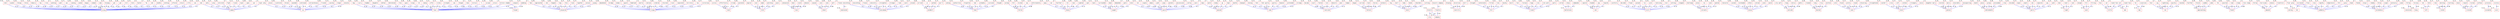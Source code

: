 strict graph  {
	"\"do"	 [color=red,
		fontname=courier,
		shape=box,
		xlabel=0.7];
	along	 [color=red,
		fontname=courier,
		shape=box,
		xlabel=0.09];
	"\"do" -- along	 [color=blue,
		fontname=courier,
		label=0.1];
	"\"i"	 [color=red,
		fontname=courier,
		shape=box,
		xlabel=0.76];
	"\"that's"	 [color=red,
		fontname=courier,
		shape=box,
		xlabel=0.7];
	"\"i" -- "\"that's"	 [color=blue,
		fontname=courier,
		label=0.1];
	"\"who"	 [color=red,
		fontname=courier,
		shape=box,
		xlabel=0.7];
	answered	 [color=red,
		fontname=courier,
		shape=box,
		xlabel=0.11];
	"\"who" -- answered	 [color=blue,
		fontname=courier,
		label=0.1];
	abandoned	 [color=red,
		fontname=courier,
		shape=box,
		xlabel=0.46];
	troops	 [color=red,
		fontname=courier,
		shape=box,
		xlabel=0.53];
	abandoned -- troops	 [color=blue,
		fontname=courier,
		label=0.14];
	able	 [color=red,
		fontname=courier,
		shape=box,
		xlabel=0.29];
	named	 [color=red,
		fontname=courier,
		shape=box,
		xlabel=0.25];
	able -- named	 [color=blue,
		fontname=courier,
		label=0.17];
	accept	 [color=red,
		fontname=courier,
		shape=box,
		xlabel=0.38];
	accept -- "\"that's"	 [color=blue,
		fontname=courier,
		label=0.28];
	across	 [color=red,
		fontname=courier,
		shape=box,
		xlabel=0.01];
	laid	 [color=red,
		fontname=courier,
		shape=box,
		xlabel=0.46];
	across -- laid	 [color=blue,
		fontname=courier,
		label=0.04];
	aiming	 [color=red,
		fontname=courier,
		shape=box,
		xlabel=0.44];
	aiming -- along	 [color=blue,
		fontname=courier,
		label=0.21];
	alive	 [color=red,
		fontname=courier,
		shape=box,
		xlabel=0.44];
	alive -- "\"that's"	 [color=blue,
		fontname=courier,
		label=0.25];
	angrier	 [color=red,
		fontname=courier,
		shape=box,
		xlabel=0.37];
	told	 [color=red,
		fontname=courier,
		shape=box,
		xlabel=0.36];
	angrier -- told	 [color=blue,
		fontname=courier,
		label=0.11];
	announced	 [color=red,
		fontname=courier,
		shape=box,
		xlabel=0.31];
	race	 [color=red,
		fontname=courier,
		shape=box,
		xlabel=0.41];
	announced -- race	 [color=blue,
		fontname=courier,
		label=0.08];
	anyone	 [color=red,
		fontname=courier,
		shape=box,
		xlabel=0.53];
	shoot	 [color=red,
		fontname=courier,
		shape=box,
		xlabel=0.53];
	anyone -- shoot	 [color=blue,
		fontname=courier,
		label=0.1];
	approached	 [color=red,
		fontname=courier,
		shape=box,
		xlabel=0.49];
	approached -- answered	 [color=blue,
		fontname=courier,
		label=0.2];
	army	 [color=red,
		fontname=courier,
		shape=box,
		xlabel=0.21];
	army -- named	 [color=blue,
		fontname=courier,
		label=0.12];
	around	 [color=red,
		fontname=courier,
		shape=box,
		xlabel=0.27];
	everybody	 [color=red,
		fontname=courier,
		shape=box,
		xlabel=0.53];
	around -- everybody	 [color=blue,
		fontname=courier,
		label=0.1];
	arrived	 [color=red,
		fontname=courier,
		shape=box,
		xlabel=0.66];
	windmill	 [color=red,
		fontname=courier,
		shape=box,
		xlabel=0.53];
	arrived -- windmill	 [color=blue,
		fontname=courier,
		label=0.08];
	asked	 [color=red,
		fontname=courier,
		shape=box,
		xlabel=0.42];
	asked -- along	 [color=blue,
		fontname=courier,
		label=0.2];
	asking	 [color=red,
		fontname=courier,
		shape=box,
		xlabel=0.14];
	food	 [color=red,
		fontname=courier,
		shape=box,
		xlabel=0.41];
	asking -- food	 [color=blue,
		fontname=courier,
		label=0.07];
	asleep	 [color=red,
		fontname=courier,
		shape=box,
		xlabel=0.61];
	fallen	 [color=red,
		fontname=courier,
		shape=box,
		xlabel=0.26];
	asleep -- fallen	 [color=blue,
		fontname=courier,
		label=0.09];
	authorities	 [color=red,
		fontname=courier,
		shape=box,
		xlabel=0.53];
	authorities -- food	 [color=blue,
		fontname=courier,
		label=0.12];
	away	 [color=red,
		fontname=courier,
		shape=box,
		xlabel=0.25];
	sharp	 [color=red,
		fontname=courier,
		shape=box,
		xlabel=0.3];
	away -- sharp	 [color=blue,
		fontname=courier,
		label=0.1];
	back	 [color=red,
		fontname=courier,
		shape=box,
		xlabel=0.31];
	caught	 [color=red,
		fontname=courier,
		shape=box,
		xlabel=0.61];
	back -- caught	 [color=blue,
		fontname=courier,
		label=0.15];
	bag	 [color=red,
		fontname=courier,
		shape=box,
		xlabel=0.61];
	bag -- "\"that's"	 [color=blue,
		fontname=courier,
		label=0.14];
	banquet	 [color=red,
		fontname=courier,
		shape=box,
		xlabel=0.53];
	room	 [color=red,
		fontname=courier,
		shape=box,
		xlabel=0.61];
	banquet -- room	 [color=blue,
		fontname=courier,
		label=0.13];
	beat	 [color=red,
		fontname=courier,
		shape=box,
		xlabel=0.53];
	beat -- race	 [color=blue,
		fontname=courier,
		label=0.08];
	become	 [color=red,
		fontname=courier,
		shape=box,
		xlabel=0.19];
	realized	 [color=red,
		fontname=courier,
		shape=box,
		xlabel=0.46];
	become -- realized	 [color=blue,
		fontname=courier,
		label=0.09];
	began	 [color=red,
		fontname=courier,
		shape=box,
		xlabel=0.66];
	fattest	 [color=red,
		fontname=courier,
		shape=box,
		xlabel=0.53];
	began -- fattest	 [color=blue,
		fontname=courier,
		label=0.1];
	begun	 [color=red,
		fontname=courier,
		shape=box,
		xlabel=0.53];
	begun -- along	 [color=blue,
		fontname=courier,
		label=0.34];
	big	 [color=red,
		fontname=courier,
		shape=box,
		xlabel=0.26];
	neck	 [color=red,
		fontname=courier,
		shape=box,
		xlabel=0.53];
	big -- neck	 [color=blue,
		fontname=courier,
		label=0.1];
	bit	 [color=red,
		fontname=courier,
		shape=box,
		xlabel=0.53];
	sword	 [color=red,
		fontname=courier,
		shape=box,
		xlabel=0.53];
	bit -- sword	 [color=blue,
		fontname=courier,
		label=0.07];
	bizarre	 [color=red,
		fontname=courier,
		shape=box,
		xlabel=0.53];
	city	 [color=red,
		fontname=courier,
		shape=box,
		xlabel=0.46];
	bizarre -- city	 [color=blue,
		fontname=courier,
		label=0.1];
	company	 [color=red,
		fontname=courier,
		shape=box,
		xlabel=0.53];
	bizarre -- company	 [color=blue,
		fontname=courier,
		label=0.1];
	"bizarre company"	 [color=red,
		fontname=courier,
		shape=box,
		xlabel=1.0];
	finally	 [color=red,
		fontname=courier,
		shape=box,
		xlabel=0.01];
	"bizarre company" -- finally	 [color=blue,
		fontname=courier,
		label=0.1];
	finally -- company	 [color=blue,
		fontname=courier,
		label=0.07];
	blowing	 [color=red,
		fontname=courier,
		shape=box,
		xlabel=0.4];
	nostrils	 [color=red,
		fontname=courier,
		shape=box,
		xlabel=0.53];
	blowing -- nostrils	 [color=blue,
		fontname=courier,
		label=0.05];
	bridge	 [color=red,
		fontname=courier,
		shape=box,
		xlabel=0.59];
	bridge -- troops	 [color=blue,
		fontname=courier,
		label=0.13];
	brought	 [color=red,
		fontname=courier,
		shape=box,
		xlabel=0.36];
	full	 [color=red,
		fontname=courier,
		shape=box,
		xlabel=0.2];
	brought -- full	 [color=blue,
		fontname=courier,
		label=0.1];
	built	 [color=red,
		fontname=courier,
		shape=box,
		xlabel=0.31];
	lined	 [color=red,
		fontname=courier,
		shape=box,
		xlabel=0.46];
	built -- lined	 [color=blue,
		fontname=courier,
		label=0.1];
	"bull's"	 [color=red,
		fontname=courier,
		shape=box,
		xlabel=0.53];
	"bull's" -- neck	 [color=blue,
		fontname=courier,
		label=0.1];
	called	 [color=red,
		fontname=courier,
		shape=box,
		xlabel=0.14];
	battalions	 [color=red,
		fontname=courier,
		shape=box,
		xlabel=0.57];
	called -- battalions	 [color=blue,
		fontname=courier,
		label=0.0];
	capital	 [color=red,
		fontname=courier,
		shape=box,
		xlabel=0.31];
	ask	 [color=red,
		fontname=courier,
		shape=box,
		xlabel=0.61];
	capital -- ask	 [color=blue,
		fontname=courier,
		label=0.09];
	carefully	 [color=red,
		fontname=courier,
		shape=box,
		xlabel=0.3];
	still	 [color=red,
		fontname=courier,
		shape=box,
		xlabel=0.21];
	carefully -- still	 [color=blue,
		fontname=courier,
		label=0.12];
	carried	 [color=red,
		fontname=courier,
		shape=box,
		xlabel=0.12];
	carried -- fattest	 [color=blue,
		fontname=courier,
		label=0.05];
	carry	 [color=red,
		fontname=courier,
		shape=box,
		xlabel=0.44];
	carry -- "\"that's"	 [color=blue,
		fontname=courier,
		label=0.37];
	challenge	 [color=red,
		fontname=courier,
		shape=box,
		xlabel=0.57];
	servants	 [color=red,
		fontname=courier,
		shape=box,
		xlabel=0.53];
	challenge -- servants	 [color=blue,
		fontname=courier,
		label=0.1];
	chamber	 [color=red,
		fontname=courier,
		shape=box,
		xlabel=0.53];
	chamber -- "\"that's"	 [color=blue,
		fontname=courier,
		label=0.14];
	character	 [color=red,
		fontname=courier,
		shape=box,
		xlabel=0.53];
	enjoy	 [color=red,
		fontname=courier,
		shape=box,
		xlabel=0.19];
	character -- enjoy	 [color=blue,
		fontname=courier,
		label=0.12];
	chase	 [color=red,
		fontname=courier,
		shape=box,
		xlabel=0.53];
	chase -- battalions	 [color=blue,
		fontname=courier,
		label=0.1];
	"city walls"	 [color=red,
		fontname=courier,
		shape=box,
		xlabel=0.27];
	outside	 [color=red,
		fontname=courier,
		shape=box,
		xlabel=0.37];
	"city walls" -- outside	 [color=blue,
		fontname=courier,
		label=0.1];
	cleaned	 [color=red,
		fontname=courier,
		shape=box,
		xlabel=0.46];
	dusted	 [color=red,
		fontname=courier,
		shape=box,
		xlabel=0.46];
	cleaned -- dusted	 [color=blue,
		fontname=courier,
		label=0.1];
	cobweb	 [color=red,
		fontname=courier,
		shape=box,
		xlabel=0.61];
	cobweb -- along	 [color=blue,
		fontname=courier,
		label=0.19];
	cold	 [color=red,
		fontname=courier,
		shape=box,
		xlabel=0.41];
	soon	 [color=red,
		fontname=courier,
		shape=box,
		xlabel=0.16];
	cold -- soon	 [color=blue,
		fontname=courier,
		label=0.23];
	come	 [color=red,
		fontname=courier,
		shape=box,
		xlabel=0.31];
	come -- along	 [color=blue,
		fontname=courier,
		label=0.32];
	commander	 [color=red,
		fontname=courier,
		shape=box,
		xlabel=0.53];
	commander -- battalions	 [color=blue,
		fontname=courier,
		label=0.1];
	contestants	 [color=red,
		fontname=courier,
		shape=box,
		xlabel=0.53];
	contestants -- full	 [color=blue,
		fontname=courier,
		label=0.13];
	continued	 [color=red,
		fontname=courier,
		shape=box,
		xlabel=0.46];
	six	 [color=red,
		fontname=courier,
		shape=box,
		xlabel=0.41];
	continued -- six	 [color=blue,
		fontname=courier,
		label=0.13];
	could	 [color=red,
		fontname=courier,
		shape=box,
		xlabel=0.17];
	could -- race	 [color=blue,
		fontname=courier,
		label=0.08];
	"couldn't"	 [color=red,
		fontname=courier,
		shape=box,
		xlabel=0.37];
	kind	 [color=red,
		fontname=courier,
		shape=box,
		xlabel=0.26];
	"couldn't" -- kind	 [color=blue,
		fontname=courier,
		label=0.11];
	couple	 [color=red,
		fontname=courier,
		shape=box,
		xlabel=0.53];
	couple -- sword	 [color=blue,
		fontname=courier,
		label=0.08];
	court	 [color=red,
		fontname=courier,
		shape=box,
		xlabel=0.31];
	court -- realized	 [color=blue,
		fontname=courier,
		label=0.1];
	cross	 [color=red,
		fontname=courier,
		shape=box,
		xlabel=0.44];
	cross -- kind	 [color=blue,
		fontname=courier,
		label=0.13];
	daughter	 [color=red,
		fontname=courier,
		shape=box,
		xlabel=0.47];
	daughter -- "\"that's"	 [color=blue,
		fontname=courier,
		label=0.22];
	"daughter marry"	 [color=red,
		fontname=courier,
		shape=box,
		xlabel=1.0];
	palace	 [color=red,
		fontname=courier,
		shape=box,
		xlabel=0.39];
	"daughter marry" -- palace	 [color=blue,
		fontname=courier,
		label=0.08];
	days	 [color=red,
		fontname=courier,
		shape=box,
		xlabel=0.4];
	days -- sword	 [color=blue,
		fontname=courier,
		label=0.1];
	passed	 [color=red,
		fontname=courier,
		shape=box,
		xlabel=0.12];
	days -- passed	 [color=blue,
		fontname=courier,
		label=0.07];
	dead	 [color=red,
		fontname=courier,
		shape=box,
		xlabel=0.31];
	dead -- caught	 [color=blue,
		fontname=courier,
		label=0.15];
	death	 [color=red,
		fontname=courier,
		shape=box,
		xlabel=0.19];
	unbreakable	 [color=red,
		fontname=courier,
		shape=box,
		xlabel=0.37];
	death -- unbreakable	 [color=blue,
		fontname=courier,
		label=0.09];
	decided	 [color=red,
		fontname=courier,
		shape=box,
		xlabel=0.31];
	decided -- still	 [color=blue,
		fontname=courier,
		label=0.17];
	defeat	 [color=red,
		fontname=courier,
		shape=box,
		xlabel=0.37];
	defeat -- "\"that's"	 [color=blue,
		fontname=courier,
		label=0.42];
	demanded	 [color=red,
		fontname=courier,
		shape=box,
		xlabel=0.46];
	demanded -- caught	 [color=blue,
		fontname=courier,
		label=0.1];
	determined	 [color=red,
		fontname=courier,
		shape=box,
		xlabel=0.46];
	determined -- "\"that's"	 [color=blue,
		fontname=courier,
		label=0.16];
	did	 [color=red,
		fontname=courier,
		shape=box,
		xlabel=0.65];
	did -- answered	 [color=blue,
		fontname=courier,
		label=0.14];
	dining	 [color=red,
		fontname=courier,
		shape=box,
		xlabel=0.49];
	dining -- room	 [color=blue,
		fontname=courier,
		label=0.2];
	direction	 [color=red,
		fontname=courier,
		shape=box,
		xlabel=0.53];
	direction -- nostrils	 [color=blue,
		fontname=courier,
		label=0.05];
	divided	 [color=red,
		fontname=courier,
		shape=box,
		xlabel=0.29];
	parts	 [color=red,
		fontname=courier,
		shape=box,
		xlabel=0.44];
	divided -- parts	 [color=blue,
		fontname=courier,
		label=0.15];
	door	 [color=red,
		fontname=courier,
		shape=box,
		xlabel=0.53];
	light	 [color=red,
		fontname=courier,
		shape=box,
		xlabel=0.53];
	door -- light	 [color=blue,
		fontname=courier,
		label=0.1];
	ear	 [color=red,
		fontname=courier,
		shape=box,
		xlabel=0.57];
	ear -- sharp	 [color=blue,
		fontname=courier,
		label=0.1];
	effortlessly	 [color=red,
		fontname=courier,
		shape=box,
		xlabel=0.37];
	effortlessly -- laid	 [color=blue,
		fontname=courier,
		label=0.1];
	empty	 [color=red,
		fontname=courier,
		shape=box,
		xlabel=0.26];
	empty -- sword	 [color=blue,
		fontname=courier,
		label=0.1];
	enemy	 [color=red,
		fontname=courier,
		shape=box,
		xlabel=0.37];
	enemy -- passed	 [color=blue,
		fontname=courier,
		label=0.1];
	"enemy's"	 [color=red,
		fontname=courier,
		shape=box,
		xlabel=0.53];
	"enemy's" -- troops	 [color=blue,
		fontname=courier,
		label=0.13];
	enlisted	 [color=red,
		fontname=courier,
		shape=box,
		xlabel=0.46];
	enlisted -- named	 [color=blue,
		fontname=courier,
		label=0.1];
	enough	 [color=red,
		fontname=courier,
		shape=box,
		xlabel=0.37];
	sack	 [color=red,
		fontname=courier,
		shape=box,
		xlabel=0.53];
	enough -- sack	 [color=blue,
		fontname=courier,
		label=0.1];
	equal	 [color=red,
		fontname=courier,
		shape=box,
		xlabel=0.37];
	equal -- parts	 [color=blue,
		fontname=courier,
		label=0.1];
	ever	 [color=red,
		fontname=courier,
		shape=box,
		xlabel=0.41];
	ever -- told	 [color=blue,
		fontname=courier,
		label=0.18];
	everything	 [color=red,
		fontname=courier,
		shape=box,
		xlabel=0.37];
	everything -- everybody	 [color=blue,
		fontname=courier,
		label=0.18];
	extraordinary	 [color=red,
		fontname=courier,
		shape=box,
		xlabel=0.44];
	extraordinary -- six	 [color=blue,
		fontname=courier,
		label=0.13];
	face	 [color=red,
		fontname=courier,
		shape=box,
		xlabel=0.41];
	little	 [color=red,
		fontname=courier,
		shape=box,
		xlabel=0.4];
	face -- little	 [color=blue,
		fontname=courier,
		label=0.1];
	faced	 [color=red,
		fontname=courier,
		shape=box,
		xlabel=0.46];
	faced -- soon	 [color=blue,
		fontname=courier,
		label=0.1];
	fact	 [color=red,
		fontname=courier,
		shape=box,
		xlabel=0.53];
	fact -- lined	 [color=blue,
		fontname=courier,
		label=0.11];
	far	 [color=red,
		fontname=courier,
		shape=box,
		xlabel=0.41];
	day	 [color=red,
		fontname=courier,
		shape=box,
		xlabel=0.37];
	far -- day	 [color=blue,
		fontname=courier,
		label=0.1];
	faraway	 [color=red,
		fontname=courier,
		shape=box,
		xlabel=0.53];
	faraway -- along	 [color=blue,
		fontname=courier,
		label=0.36];
	fast	 [color=red,
		fontname=courier,
		shape=box,
		xlabel=0.4];
	ran	 [color=red,
		fontname=courier,
		shape=box,
		xlabel=0.53];
	fast -- ran	 [color=blue,
		fontname=courier,
		label=0.13];
	fastfoot	 [color=red,
		fontname=courier,
		shape=box,
		xlabel=0.87];
	approaching	 [color=red,
		fontname=courier,
		shape=box,
		xlabel=0.02];
	fastfoot -- approaching	 [color=blue,
		fontname=courier,
		label=0.08];
	"fastfoot's"	 [color=red,
		fontname=courier,
		shape=box,
		xlabel=0.7];
	"fastfoot's" -- sharp	 [color=blue,
		fontname=courier,
		label=0.1];
	fat	 [color=red,
		fontname=courier,
		shape=box,
		xlabel=0.44];
	found	 [color=red,
		fontname=courier,
		shape=box,
		xlabel=0.53];
	fat -- found	 [color=blue,
		fontname=courier,
		label=0.18];
	feel	 [color=red,
		fontname=courier,
		shape=box,
		xlabel=0.53];
	feel -- room	 [color=blue,
		fontname=courier,
		label=0.12];
	"feel guilty"	 [color=red,
		fontname=courier,
		shape=box,
		xlabel=1.0];
	"feel guilty" -- room	 [color=blue,
		fontname=courier,
		label=0.1];
	fell	 [color=red,
		fontname=courier,
		shape=box,
		xlabel=0.18];
	fell -- fallen	 [color=blue,
		fontname=courier,
		label=0.1];
	fellow	 [color=red,
		fontname=courier,
		shape=box,
		xlabel=0.37];
	amazed	 [color=red,
		fontname=courier,
		shape=box,
		xlabel=0.46];
	fellow -- amazed	 [color=blue,
		fontname=courier,
		label=0.1];
	felt	 [color=red,
		fontname=courier,
		shape=box,
		xlabel=0.22];
	suddenly	 [color=red,
		fontname=courier,
		shape=box,
		xlabel=0.14];
	felt -- suddenly	 [color=blue,
		fontname=courier,
		label=0.1];
	fill	 [color=red,
		fontname=courier,
		shape=box,
		xlabel=0.39];
	fill -- sack	 [color=blue,
		fontname=courier,
		label=0.17];
	filled	 [color=red,
		fontname=courier,
		shape=box,
		xlabel=0.54];
	filled -- full	 [color=blue,
		fontname=courier,
		label=0.14];
	filling	 [color=red,
		fontname=courier,
		shape=box,
		xlabel=0.37];
	filling -- sack	 [color=blue,
		fontname=courier,
		label=0.1];
	fine	 [color=red,
		fontname=courier,
		shape=box,
		xlabel=0.53];
	fine -- "\"that's"	 [color=blue,
		fontname=courier,
		label=0.13];
	finish	 [color=red,
		fontname=courier,
		shape=box,
		xlabel=0.49];
	finish -- approaching	 [color=blue,
		fontname=courier,
		label=0.19];
	flght	 [color=red,
		fontname=courier,
		shape=box,
		xlabel=0.7];
	flght -- named	 [color=blue,
		fontname=courier,
		label=0.1];
	floor	 [color=red,
		fontname=courier,
		shape=box,
		xlabel=0.53];
	floor -- suddenly	 [color=blue,
		fontname=courier,
		label=0.1];
	hot	 [color=red,
		fontname=courier,
		shape=box,
		xlabel=0.37];
	floor -- hot	 [color=blue,
		fontname=courier,
		label=0.1];
	"floor grow"	 [color=red,
		fontname=courier,
		shape=box,
		xlabel=1.0];
	"floor grow" -- suddenly	 [color=blue,
		fontname=courier,
		label=0.1];
	eating	 [color=red,
		fontname=courier,
		shape=box,
		xlabel=0.24];
	"floor grow" -- eating	 [color=blue,
		fontname=courier,
		label=0.1];
	flower	 [color=red,
		fontname=courier,
		shape=box,
		xlabel=0.37];
	flower -- still	 [color=blue,
		fontname=courier,
		label=0.17];
	fnends	 [color=red,
		fontname=courier,
		shape=box,
		xlabel=0.7];
	wickedness	 [color=red,
		fontname=courier,
		shape=box,
		xlabel=0.53];
	fnends -- wickedness	 [color=blue,
		fontname=courier,
		label=0.07];
	follow	 [color=red,
		fontname=courier,
		shape=box,
		xlabel=0.31];
	convinced	 [color=red,
		fontname=courier,
		shape=box,
		xlabel=0.46];
	follow -- convinced	 [color=blue,
		fontname=courier,
		label=0.02];
	fooled	 [color=red,
		fontname=courier,
		shape=box,
		xlabel=0.46];
	fooled -- realized	 [color=blue,
		fontname=courier,
		label=0.12];
	forgotten	 [color=red,
		fontname=courier,
		shape=box,
		xlabel=0.27];
	forgotten -- food	 [color=blue,
		fontname=courier,
		label=0.1];
	freeze	 [color=red,
		fontname=courier,
		shape=box,
		xlabel=0.44];
	freeze -- everybody	 [color=blue,
		fontname=courier,
		label=0.11];
	"freeze everything"	 [color=red,
		fontname=courier,
		shape=box,
		xlabel=1.0];
	"freeze everything" -- everybody	 [color=blue,
		fontname=courier,
		label=0.1];
	explained	 [color=red,
		fontname=courier,
		shape=box,
		xlabel=0.54];
	"freeze everything" -- explained	 [color=blue,
		fontname=courier,
		label=0.1];
	friends	 [color=red,
		fontname=courier,
		shape=box,
		xlabel=0.64];
	friends -- six	 [color=blue,
		fontname=courier,
		label=0.1];
	furious	 [color=red,
		fontname=courier,
		shape=box,
		xlabel=0.37];
	king	 [color=red,
		fontname=courier,
		shape=box,
		xlabel=0.49];
	furious -- king	 [color=blue,
		fontname=courier,
		label=0.07];
	furnace	 [color=red,
		fontname=courier,
		shape=box,
		xlabel=0.66];
	furnace -- lined	 [color=blue,
		fontname=courier,
		label=0.1];
	gave	 [color=red,
		fontname=courier,
		shape=box,
		xlabel=0.46];
	gave -- "\"that's"	 [color=blue,
		fontname=courier,
		label=0.25];
	get	 [color=red,
		fontname=courier,
		shape=box,
		xlabel=0.41];
	get -- along	 [color=blue,
		fontname=courier,
		label=0.21];
	glass	 [color=red,
		fontname=courier,
		shape=box,
		xlabel=0.53];
	glass -- unbreakable	 [color=blue,
		fontname=courier,
		label=0.1];
	go	 [color=red,
		fontname=courier,
		shape=box,
		xlabel=0.23];
	go -- passed	 [color=blue,
		fontname=courier,
		label=0.1];
	gold	 [color=red,
		fontname=courier,
		shape=box,
		xlabel=0.7];
	gold -- caught	 [color=blue,
		fontname=courier,
		label=0.09];
	got	 [color=red,
		fontname=courier,
		shape=box,
		xlabel=0.46];
	got -- along	 [color=blue,
		fontname=courier,
		label=0.24];
	ground	 [color=red,
		fontname=courier,
		shape=box,
		xlabel=0.19];
	ground -- still	 [color=blue,
		fontname=courier,
		label=0.19];
	group	 [color=red,
		fontname=courier,
		shape=box,
		xlabel=0.66];
	group -- unbreakable	 [color=blue,
		fontname=courier,
		label=0.08];
	grow	 [color=red,
		fontname=courier,
		shape=box,
		xlabel=0.53];
	grow -- suddenly	 [color=blue,
		fontname=courier,
		label=0.1];
	guard	 [color=red,
		fontname=courier,
		shape=box,
		xlabel=0.26];
	guard -- troops	 [color=blue,
		fontname=courier,
		label=0.1];
	guilty	 [color=red,
		fontname=courier,
		shape=box,
		xlabel=0.31];
	guilty -- room	 [color=blue,
		fontname=courier,
		label=0.1];
	had	 [color=red,
		fontname=courier,
		shape=box,
		xlabel=0.54];
	had -- food	 [color=blue,
		fontname=courier,
		label=0.11];
	hams	 [color=red,
		fontname=courier,
		shape=box,
		xlabel=0.53];
	hams -- neck	 [color=blue,
		fontname=courier,
		label=0.09];
	hands	 [color=red,
		fontname=courier,
		shape=box,
		xlabel=0.21];
	hands -- neck	 [color=blue,
		fontname=courier,
		label=0.1];
	hard	 [color=red,
		fontname=courier,
		shape=box,
		xlabel=0.37];
	hard -- fattest	 [color=blue,
		fontname=courier,
		label=0.08];
	hat	 [color=red,
		fontname=courier,
		shape=box,
		xlabel=0.44];
	left	 [color=red,
		fontname=courier,
		shape=box,
		xlabel=0.33];
	hat -- left	 [color=blue,
		fontname=courier,
		label=0.1];
	head	 [color=red,
		fontname=courier,
		shape=box,
		xlabel=0.41];
	head -- suddenly	 [color=blue,
		fontname=courier,
		label=0.14];
	headed	 [color=red,
		fontname=courier,
		shape=box,
		xlabel=0.46];
	headed -- ask	 [color=blue,
		fontname=courier,
		label=0.11];
	held	 [color=red,
		fontname=courier,
		shape=box,
		xlabel=0.36];
	held -- left	 [color=blue,
		fontname=courier,
		label=0.1];
	hill	 [color=red,
		fontname=courier,
		shape=box,
		xlabel=0.54];
	hill -- along	 [color=blue,
		fontname=courier,
		label=0.45];
	hit	 [color=red,
		fontname=courier,
		shape=box,
		xlabel=0.46];
	hit -- sharp	 [color=blue,
		fontname=courier,
		label=0.1];
	hole	 [color=red,
		fontname=courier,
		shape=box,
		xlabel=0.53];
	hole -- along	 [color=blue,
		fontname=courier,
		label=0.34];
	homeland	 [color=red,
		fontname=courier,
		shape=box,
		xlabel=0.53];
	homeland -- troops	 [color=blue,
		fontname=courier,
		label=0.12];
	hopped	 [color=red,
		fontname=courier,
		shape=box,
		xlabel=0.46];
	hopped -- answered	 [color=blue,
		fontname=courier,
		label=0.15];
	horses	 [color=red,
		fontname=courier,
		shape=box,
		xlabel=0.53];
	horses -- fattest	 [color=blue,
		fontname=courier,
		label=0.09];
	however	 [color=red,
		fontname=courier,
		shape=box,
		xlabel=0.24];
	however -- room	 [color=blue,
		fontname=courier,
		label=0.1];
	huge	 [color=red,
		fontname=courier,
		shape=box,
		xlabel=0.44];
	huge -- lined	 [color=blue,
		fontname=courier,
		label=0.1];
	hung	 [color=red,
		fontname=courier,
		shape=box,
		xlabel=0.53];
	hung -- outside	 [color=blue,
		fontname=courier,
		label=0.09];
	hunter	 [color=red,
		fontname=courier,
		shape=box,
		xlabel=0.6];
	hunter -- along	 [color=blue,
		fontname=courier,
		label=0.42];
	hurricane	 [color=red,
		fontname=courier,
		shape=box,
		xlabel=0.53];
	hurricane -- amazed	 [color=blue,
		fontname=courier,
		label=0.1];
	increased	 [color=red,
		fontname=courier,
		shape=box,
		xlabel=0.46];
	increased -- suddenly	 [color=blue,
		fontname=courier,
		label=0.12];
	invited	 [color=red,
		fontname=courier,
		shape=box,
		xlabel=0.34];
	invited -- palace	 [color=blue,
		fontname=courier,
		label=0.16];
	iron	 [color=red,
		fontname=courier,
		shape=box,
		xlabel=0.53];
	iron -- lined	 [color=blue,
		fontname=courier,
		label=0.1];
	"iron walls"	 [color=red,
		fontname=courier,
		shape=box,
		xlabel=0.27];
	"iron walls" -- lined	 [color=blue,
		fontname=courier,
		label=0.1];
	jewels	 [color=red,
		fontname=courier,
		shape=box,
		xlabel=0.53];
	jewels -- parts	 [color=blue,
		fontname=courier,
		label=0.1];
	join	 [color=red,
		fontname=courier,
		shape=box,
		xlabel=0.61];
	join -- shoot	 [color=blue,
		fontname=courier,
		label=0.12];
	joined	 [color=red,
		fontname=courier,
		shape=box,
		xlabel=0.46];
	joined -- enjoy	 [color=blue,
		fontname=courier,
		label=0.12];
	journey	 [color=red,
		fontname=courier,
		shape=box,
		xlabel=0.53];
	journey -- six	 [color=blue,
		fontname=courier,
		label=0.14];
	jug	 [color=red,
		fontname=courier,
		shape=box,
		xlabel=0.7];
	jug -- ran	 [color=blue,
		fontname=courier,
		label=0.06];
	kept	 [color=red,
		fontname=courier,
		shape=box,
		xlabel=0.33];
	kept -- passed	 [color=blue,
		fontname=courier,
		label=0.1];
	kicked	 [color=red,
		fontname=courier,
		shape=box,
		xlabel=0.46];
	kicked -- fallen	 [color=blue,
		fontname=courier,
		label=0.1];
	"king's"	 [color=red,
		fontname=courier,
		shape=box,
		xlabel=0.53];
	"king's" -- wickedness	 [color=blue,
		fontname=courier,
		label=0.09];
	large	 [color=red,
		fontname=courier,
		shape=box,
		xlabel=0.38];
	large -- "\"that's"	 [color=blue,
		fontname=courier,
		label=0.18];
	later	 [color=red,
		fontname=courier,
		shape=box,
		xlabel=0.44];
	later -- caught	 [color=blue,
		fontname=courier,
		label=0.1];
	later -- sword	 [color=blue,
		fontname=courier,
		label=0.1];
	legs	 [color=red,
		fontname=courier,
		shape=box,
		xlabel=0.61];
	legs -- answered	 [color=blue,
		fontname=courier,
		label=0.11];
	let	 [color=red,
		fontname=courier,
		shape=box,
		xlabel=0.66];
	let -- "\"that's"	 [color=blue,
		fontname=courier,
		label=0.2];
	lie	 [color=red,
		fontname=courier,
		shape=box,
		xlabel=0.4];
	lie -- still	 [color=blue,
		fontname=courier,
		label=0.2];
	lightning	 [color=red,
		fontname=courier,
		shape=box,
		xlabel=0.37];
	lightning -- ran	 [color=blue,
		fontname=courier,
		label=0.13];
	like	 [color=red,
		fontname=courier,
		shape=box,
		xlabel=0.17];
	rocket	 [color=red,
		fontname=courier,
		shape=box,
		xlabel=0.53];
	like -- rocket	 [color=blue,
		fontname=courier,
		label=0.09];
	line	 [color=red,
		fontname=courier,
		shape=box,
		xlabel=0.61];
	line -- full	 [color=blue,
		fontname=courier,
		label=0.13];
	lived	 [color=red,
		fontname=courier,
		shape=box,
		xlabel=0.12];
	lived -- named	 [color=blue,
		fontname=courier,
		label=0.1];
	long	 [color=red,
		fontname=courier,
		shape=box,
		xlabel=0.25];
	long -- dusted	 [color=blue,
		fontname=courier,
		label=0.09];
	longer	 [color=red,
		fontname=courier,
		shape=box,
		xlabel=0.24];
	longer -- six	 [color=blue,
		fontname=courier,
		label=0.1];
	lose	 [color=red,
		fontname=courier,
		shape=box,
		xlabel=0.53];
	lose -- suddenly	 [color=blue,
		fontname=courier,
		label=0.1];
	lost	 [color=red,
		fontname=courier,
		shape=box,
		xlabel=0.36];
	lost -- realized	 [color=blue,
		fontname=courier,
		label=0.1];
	made	 [color=red,
		fontname=courier,
		shape=box,
		xlabel=0.18];
	made -- told	 [color=blue,
		fontname=courier,
		label=0.1];
	marry	 [color=red,
		fontname=courier,
		shape=box,
		xlabel=0.51];
	marry -- palace	 [color=blue,
		fontname=courier,
		label=0.09];
	martin	 [color=red,
		fontname=courier,
		shape=box,
		xlabel=1.0];
	martin -- troops	 [color=blue,
		fontname=courier,
		label=0.08];
	men	 [color=red,
		fontname=courier,
		shape=box,
		xlabel=0.63];
	men -- along	 [color=blue,
		fontname=courier,
		label=0.1];
	men -- named	 [color=blue,
		fontname=courier,
		label=0.1];
	met	 [color=red,
		fontname=courier,
		shape=box,
		xlabel=0.53];
	met -- along	 [color=blue,
		fontname=courier,
		label=0.37];
	middle	 [color=red,
		fontname=courier,
		shape=box,
		xlabel=0.26];
	middle -- along	 [color=blue,
		fontname=courier,
		label=0.23];
	"mill's"	 [color=red,
		fontname=courier,
		shape=box,
		xlabel=0.53];
	"mill's" -- nostrils	 [color=blue,
		fontname=courier,
		label=0.05];
	minutes	 [color=red,
		fontname=courier,
		shape=box,
		xlabel=0.53];
	minutes -- six	 [color=blue,
		fontname=courier,
		label=0.14];
	miserable	 [color=red,
		fontname=courier,
		shape=box,
		xlabel=0.37];
	miserable -- palace	 [color=blue,
		fontname=courier,
		label=0.16];
	monarch	 [color=red,
		fontname=courier,
		shape=box,
		xlabel=0.53];
	monarch -- realized	 [color=blue,
		fontname=courier,
		label=0.11];
	money	 [color=red,
		fontname=courier,
		shape=box,
		xlabel=0.53];
	money -- "\"that's"	 [color=blue,
		fontname=courier,
		label=0.12];
	months	 [color=red,
		fontname=courier,
		shape=box,
		xlabel=0.21];
	months -- passed	 [color=blue,
		fontname=courier,
		label=0.1];
	morning	 [color=red,
		fontname=courier,
		shape=box,
		xlabel=0.37];
	morning -- rocket	 [color=blue,
		fontname=courier,
		label=0.09];
	nations	 [color=red,
		fontname=courier,
		shape=box,
		xlabel=0.53];
	nations -- troops	 [color=blue,
		fontname=courier,
		label=0.13];
	naturally	 [color=red,
		fontname=courier,
		shape=box,
		xlabel=0.37];
	naturally -- everybody	 [color=blue,
		fontname=courier,
		label=0.11];
	near	 [color=red,
		fontname=courier,
		shape=box,
		xlabel=0.09];
	near -- sharp	 [color=blue,
		fontname=courier,
		label=0.09];
	nearby	 [color=red,
		fontname=courier,
		shape=box,
		xlabel=0.27];
	nearby -- full	 [color=blue,
		fontname=courier,
		label=0.1];
	never	 [color=red,
		fontname=courier,
		shape=box,
		xlabel=0.12];
	crossed	 [color=red,
		fontname=courier,
		shape=box,
		xlabel=0.54];
	never -- crossed	 [color=blue,
		fontname=courier,
		label=0.09];
	nicknamed	 [color=red,
		fontname=courier,
		shape=box,
		xlabel=0.46];
	nicknamed -- enjoy	 [color=blue,
		fontname=courier,
		label=0.13];
	nothing	 [color=red,
		fontname=courier,
		shape=box,
		xlabel=0.26];
	nothing -- along	 [color=blue,
		fontname=courier,
		label=0.14];
	notice	 [color=red,
		fontname=courier,
		shape=box,
		xlabel=0.53];
	notice -- outside	 [color=blue,
		fontname=courier,
		label=0.09];
	offer	 [color=red,
		fontname=courier,
		shape=box,
		xlabel=0.31];
	offer -- "\"that's"	 [color=blue,
		fontname=courier,
		label=0.17];
	offered	 [color=red,
		fontname=courier,
		shape=box,
		xlabel=0.54];
	offered -- along	 [color=blue,
		fontname=courier,
		label=1.0];
	one	 [color=red,
		fontname=courier,
		shape=box,
		xlabel=0.28];
	one -- parts	 [color=blue,
		fontname=courier,
		label=0.11];
	ordered	 [color=red,
		fontname=courier,
		shape=box,
		xlabel=0.66];
	ordered -- troops	 [color=blue,
		fontname=courier,
		label=0.1];
	others	 [color=red,
		fontname=courier,
		shape=box,
		xlabel=0.44];
	others -- enjoy	 [color=blue,
		fontname=courier,
		label=0.11];
	path	 [color=red,
		fontname=courier,
		shape=box,
		xlabel=0.53];
	path -- sword	 [color=blue,
		fontname=courier,
		label=0.0];
	pay	 [color=red,
		fontname=courier,
		shape=box,
		xlabel=0.41];
	pay -- ask	 [color=blue,
		fontname=courier,
		label=0.1];
	pick	 [color=red,
		fontname=courier,
		shape=box,
		xlabel=0.54];
	pick -- still	 [color=blue,
		fontname=courier,
		label=0.1];
	pipe	 [color=red,
		fontname=courier,
		shape=box,
		xlabel=0.53];
	pipe -- sword	 [color=blue,
		fontname=courier,
		label=0.07];
	place	 [color=red,
		fontname=courier,
		shape=box,
		xlabel=0.26];
	place -- servants	 [color=blue,
		fontname=courier,
		label=0.08];
	plain	 [color=red,
		fontname=courier,
		shape=box,
		xlabel=0.53];
	plain -- six	 [color=blue,
		fontname=courier,
		label=0.13];
	pockets	 [color=red,
		fontname=courier,
		shape=box,
		xlabel=0.53];
	pockets -- sword	 [color=blue,
		fontname=courier,
		label=0.09];
	poor	 [color=red,
		fontname=courier,
		shape=box,
		xlabel=0.61];
	poor -- realized	 [color=blue,
		fontname=courier,
		label=0.1];
	possessions	 [color=red,
		fontname=courier,
		shape=box,
		xlabel=0.53];
	possessions -- sword	 [color=blue,
		fontname=courier,
		label=0.07];
	pretended	 [color=red,
		fontname=courier,
		shape=box,
		xlabel=0.46];
	pretended -- room	 [color=blue,
		fontname=courier,
		label=0.14];
	pretty	 [color=red,
		fontname=courier,
		shape=box,
		xlabel=0.37];
	pretty -- soon	 [color=blue,
		fontname=courier,
		label=0.16];
	princess	 [color=red,
		fontname=courier,
		shape=box,
		xlabel=0.77];
	accepted	 [color=red,
		fontname=courier,
		shape=box,
		xlabel=0.22];
	princess -- accepted	 [color=blue,
		fontname=courier,
		label=0.02];
	probably	 [color=red,
		fontname=courier,
		shape=box,
		xlabel=0.37];
	probably -- food	 [color=blue,
		fontname=courier,
		label=0.1];
	proceeded	 [color=red,
		fontname=courier,
		shape=box,
		xlabel=0.46];
	proceeded -- unbreakable	 [color=blue,
		fontname=courier,
		label=0.1];
	public	 [color=red,
		fontname=courier,
		shape=box,
		xlabel=0.37];
	public -- outside	 [color=blue,
		fontname=courier,
		label=0.09];
	puzzled	 [color=red,
		fontname=courier,
		shape=box,
		xlabel=0.46];
	puzzled -- found	 [color=blue,
		fontname=courier,
		label=0.15];
	quickly	 [color=red,
		fontname=courier,
		shape=box,
		xlabel=0.37];
	quickly -- ran	 [color=blue,
		fontname=courier,
		label=0.17];
	rapidly	 [color=red,
		fontname=courier,
		shape=box,
		xlabel=0.37];
	rapidly -- suddenly	 [color=blue,
		fontname=courier,
		label=0.1];
	reached	 [color=red,
		fontname=courier,
		shape=box,
		xlabel=0.31];
	reached -- ran	 [color=blue,
		fontname=courier,
		label=0.15];
	realizing	 [color=red,
		fontname=courier,
		shape=box,
		xlabel=0.37];
	realizing -- still	 [color=blue,
		fontname=courier,
		label=0.13];
	remedy	 [color=red,
		fontname=courier,
		shape=box,
		xlabel=0.53];
	remedy -- wickedness	 [color=blue,
		fontname=courier,
		label=0.09];
	rest	 [color=red,
		fontname=courier,
		shape=box,
		xlabel=0.44];
	rest -- still	 [color=blue,
		fontname=courier,
		label=0.14];
	return	 [color=red,
		fontname=courier,
		shape=box,
		xlabel=0.19];
	return -- along	 [color=blue,
		fontname=courier,
		label=0.12];
	returned	 [color=red,
		fontname=courier,
		shape=box,
		xlabel=0.12];
	returned -- troops	 [color=blue,
		fontname=courier,
		label=0.09];
	reward	 [color=red,
		fontname=courier,
		shape=box,
		xlabel=0.53];
	reward -- crossed	 [color=blue,
		fontname=courier,
		label=0.1];
	riches	 [color=red,
		fontname=courier,
		shape=box,
		xlabel=0.31];
	riches -- "\"that's"	 [color=blue,
		fontname=courier,
		label=0.15];
	rifle	 [color=red,
		fontname=courier,
		shape=box,
		xlabel=0.44];
	rifle -- along	 [color=blue,
		fontname=courier,
		label=0.21];
	river	 [color=red,
		fontname=courier,
		shape=box,
		xlabel=0.42];
	river -- troops	 [color=blue,
		fontname=courier,
		label=0.2];
	road	 [color=red,
		fontname=courier,
		shape=box,
		xlabel=0.41];
	road -- found	 [color=blue,
		fontname=courier,
		label=0.14];
	"room's"	 [color=red,
		fontname=courier,
		shape=box,
		xlabel=0.61];
	"room's" -- light	 [color=blue,
		fontname=courier,
		label=0.11];
	round	 [color=red,
		fontname=courier,
		shape=box,
		xlabel=0.39];
	round -- soon	 [color=blue,
		fontname=courier,
		label=0.29];
	"round face"	 [color=red,
		fontname=courier,
		shape=box,
		xlabel=1.0];
	"round face" -- little	 [color=blue,
		fontname=courier,
		label=0.1];
	man	 [color=red,
		fontname=courier,
		shape=box,
		xlabel=0.6];
	"round face" -- man	 [color=blue,
		fontname=courier,
		label=0.1];
	"round face sat"	 [color=red,
		fontname=courier,
		shape=box,
		xlabel=1.0];
	"round face sat" -- little	 [color=blue,
		fontname=courier,
		label=0.1];
	"round face sat" -- man	 [color=blue,
		fontname=courier,
		label=0.1];
	royal	 [color=red,
		fontname=courier,
		shape=box,
		xlabel=0.31];
	royal -- named	 [color=blue,
		fontname=courier,
		label=0.3];
	"royal army"	 [color=red,
		fontname=courier,
		shape=box,
		xlabel=1.0];
	"royal army" -- named	 [color=blue,
		fontname=courier,
		label=0.1];
	"royal army" -- six	 [color=blue,
		fontname=courier,
		label=0.1];
	run	 [color=red,
		fontname=courier,
		shape=box,
		xlabel=0.39];
	run -- servants	 [color=blue,
		fontname=courier,
		label=0.31];
	said	 [color=red,
		fontname=courier,
		shape=box,
		xlabel=0.39];
	said -- servants	 [color=blue,
		fontname=courier,
		label=0.17];
	sat	 [color=red,
		fontname=courier,
		shape=box,
		xlabel=0.16];
	sat -- little	 [color=blue,
		fontname=courier,
		label=0.09];
	saw	 [color=red,
		fontname=courier,
		shape=box,
		xlabel=0.47];
	saw -- fallen	 [color=blue,
		fontname=courier,
		label=0.1];
	scattered	 [color=red,
		fontname=courier,
		shape=box,
		xlabel=0.46];
	scattered -- six	 [color=blue,
		fontname=courier,
		label=0.14];
	seal	 [color=red,
		fontname=courier,
		shape=box,
		xlabel=0.53];
	seal -- light	 [color=blue,
		fontname=courier,
		label=0.1];
	see	 [color=red,
		fontname=courier,
		shape=box,
		xlabel=0.54];
	see -- along	 [color=blue,
		fontname=courier,
		label=0.4];
	seen	 [color=red,
		fontname=courier,
		shape=box,
		xlabel=0.09];
	seen -- shoot	 [color=blue,
		fontname=courier,
		label=0.07];
	separate	 [color=red,
		fontname=courier,
		shape=box,
		xlabel=0.37];
	separate -- parts	 [color=blue,
		fontname=courier,
		label=0.12];
	separated	 [color=red,
		fontname=courier,
		shape=box,
		xlabel=0.46];
	separated -- troops	 [color=blue,
		fontname=courier,
		label=0.13];
	setting	 [color=red,
		fontname=courier,
		shape=box,
		xlabel=0.2];
	setting -- still	 [color=blue,
		fontname=courier,
		label=0.26];
	shivering	 [color=red,
		fontname=courier,
		shape=box,
		xlabel=0.37];
	shivering -- soon	 [color=blue,
		fontname=courier,
		label=0.12];
	shot	 [color=red,
		fontname=courier,
		shape=box,
		xlabel=0.61];
	shot -- along	 [color=blue,
		fontname=courier,
		label=0.17];
	shoulders	 [color=red,
		fontname=courier,
		shape=box,
		xlabel=0.53];
	shoulders -- neck	 [color=blue,
		fontname=courier,
		label=0.09];
	sighted	 [color=red,
		fontname=courier,
		shape=box,
		xlabel=0.46];
	sighted -- sharp	 [color=blue,
		fontname=courier,
		label=0.1];
	sitting	 [color=red,
		fontname=courier,
		shape=box,
		xlabel=0.44];
	sitting -- neck	 [color=blue,
		fontname=courier,
		label=0.1];
	slow	 [color=red,
		fontname=courier,
		shape=box,
		xlabel=0.37];
	slow -- unbreakable	 [color=blue,
		fontname=courier,
		label=0.09];
	sneeze	 [color=red,
		fontname=courier,
		shape=box,
		xlabel=0.53];
	sneeze -- amazed	 [color=blue,
		fontname=courier,
		label=0.1];
	soft	 [color=red,
		fontname=courier,
		shape=box,
		xlabel=0.37];
	soft -- kind	 [color=blue,
		fontname=courier,
		label=0.11];
	soldier	 [color=red,
		fontname=courier,
		shape=box,
		xlabel=0.72];
	soldier -- kind	 [color=blue,
		fontname=courier,
		label=0.08];
	soldiers	 [color=red,
		fontname=courier,
		shape=box,
		xlabel=0.66];
	soldiers -- fattest	 [color=blue,
		fontname=courier,
		label=0.1];
	spider	 [color=red,
		fontname=courier,
		shape=box,
		xlabel=0.53];
	spider -- along	 [color=blue,
		fontname=courier,
		label=0.4];
	spot	 [color=red,
		fontname=courier,
		shape=box,
		xlabel=0.44];
	spot -- sharp	 [color=blue,
		fontname=courier,
		label=0.13];
	starting	 [color=red,
		fontname=courier,
		shape=box,
		xlabel=0.27];
	starting -- rocket	 [color=blue,
		fontname=courier,
		label=0.09];
	stopped	 [color=red,
		fontname=courier,
		shape=box,
		xlabel=0.46];
	stopped -- still	 [color=blue,
		fontname=courier,
		label=0.15];
	straighten	 [color=red,
		fontname=courier,
		shape=box,
		xlabel=0.37];
	straighten -- everybody	 [color=blue,
		fontname=courier,
		label=0.13];
	straightened	 [color=red,
		fontname=courier,
		shape=box,
		xlabel=0.46];
	straightened -- soon	 [color=blue,
		fontname=courier,
		label=0.11];
	strange	 [color=red,
		fontname=courier,
		shape=box,
		xlabel=0.53];
	strange -- room	 [color=blue,
		fontname=courier,
		label=0.11];
	strangely	 [color=red,
		fontname=courier,
		shape=box,
		xlabel=0.37];
	strangely -- kind	 [color=blue,
		fontname=courier,
		label=0.11];
	stranger	 [color=red,
		fontname=courier,
		shape=box,
		xlabel=0.44];
	stranger -- everybody	 [color=blue,
		fontname=courier,
		label=0.13];
	stream	 [color=red,
		fontname=courier,
		shape=box,
		xlabel=0.74];
	stream -- laid	 [color=blue,
		fontname=courier,
		label=0.03];
	strength	 [color=red,
		fontname=courier,
		shape=box,
		xlabel=0.61];
	strength -- "\"that's"	 [color=blue,
		fontname=courier,
		label=0.15];
	stump	 [color=red,
		fontname=courier,
		shape=box,
		xlabel=0.53];
	stump -- found	 [color=blue,
		fontname=courier,
		label=0.15];
	sudden	 [color=red,
		fontname=courier,
		shape=box,
		xlabel=0.53];
	sudden -- approaching	 [color=blue,
		fontname=courier,
		label=0.1];
	sum	 [color=red,
		fontname=courier,
		shape=box,
		xlabel=0.53];
	sum -- "\"that's"	 [color=blue,
		fontname=courier,
		label=0.12];
	surprises	 [color=red,
		fontname=courier,
		shape=box,
		xlabel=0.53];
	surprises -- day	 [color=blue,
		fontname=courier,
		label=0.05];
	surrounded	 [color=red,
		fontname=courier,
		shape=box,
		xlabel=0.31];
	surrounded -- caught	 [color=blue,
		fontname=courier,
		label=0.93];
	survived	 [color=red,
		fontname=courier,
		shape=box,
		xlabel=0.46];
	survived -- food	 [color=blue,
		fontname=courier,
		label=0.14];
	temper	 [color=red,
		fontname=courier,
		shape=box,
		xlabel=0.53];
	temper -- realized	 [color=blue,
		fontname=courier,
		label=0.11];
	temperature	 [color=red,
		fontname=courier,
		shape=box,
		xlabel=0.53];
	temperature -- suddenly	 [color=blue,
		fontname=courier,
		label=0.1];
	territory	 [color=red,
		fontname=courier,
		shape=box,
		xlabel=0.44];
	territory -- troops	 [color=blue,
		fontname=courier,
		label=0.25];
	thin	 [color=red,
		fontname=courier,
		shape=box,
		xlabel=0.27];
	thin -- answered	 [color=blue,
		fontname=courier,
		label=0.1];
	things	 [color=red,
		fontname=courier,
		shape=box,
		xlabel=0.26];
	things -- along	 [color=blue,
		fontname=courier,
		label=0.12];
	though	 [color=red,
		fontname=courier,
		shape=box,
		xlabel=0.34];
	though -- "\"that's"	 [color=blue,
		fontname=courier,
		label=0.24];
	thought	 [color=red,
		fontname=courier,
		shape=box,
		xlabel=0.25];
	thought -- food	 [color=blue,
		fontname=courier,
		label=0.1];
	threat	 [color=red,
		fontname=courier,
		shape=box,
		xlabel=0.53];
	threat -- six	 [color=blue,
		fontname=courier,
		label=0.12];
	three	 [color=red,
		fontname=courier,
		shape=box,
		xlabel=0.32];
	three -- along	 [color=blue,
		fontname=courier,
		label=0.29];
	throw	 [color=red,
		fontname=courier,
		shape=box,
		xlabel=0.53];
	throw -- wickedness	 [color=blue,
		fontname=courier,
		label=0.1];
	tied	 [color=red,
		fontname=courier,
		shape=box,
		xlabel=0.47];
	tied -- answered	 [color=blue,
		fontname=courier,
		label=0.2];
	time	 [color=red,
		fontname=courier,
		shape=box,
		xlabel=0.2];
	time -- "\"that's"	 [color=blue,
		fontname=courier,
		label=0.09];
	tobacco	 [color=red,
		fontname=courier,
		shape=box,
		xlabel=0.61];
	tobacco -- along	 [color=blue,
		fontname=courier,
		label=0.18];
	together	 [color=red,
		fontname=courier,
		shape=box,
		xlabel=0.37];
	together -- answered	 [color=blue,
		fontname=courier,
		label=0.1];
	took	 [color=red,
		fontname=courier,
		shape=box,
		xlabel=0.49];
	took -- everybody	 [color=blue,
		fontname=courier,
		label=0.13];
	top	 [color=red,
		fontname=courier,
		shape=box,
		xlabel=0.34];
	top -- along	 [color=blue,
		fontname=courier,
		label=0.25];
	torture	 [color=red,
		fontname=courier,
		shape=box,
		xlabel=0.53];
	torture -- "\"that's"	 [color=blue,
		fontname=courier,
		label=0.14];
	"torture chamber"	 [color=red,
		fontname=courier,
		shape=box,
		xlabel=1.0];
	"torture chamber" -- "\"that's"	 [color=blue,
		fontname=courier,
		label=0.1];
	forget	 [color=red,
		fontname=courier,
		shape=box,
		xlabel=0.53];
	"torture chamber" -- forget	 [color=blue,
		fontname=courier,
		label=0.1];
	towards	 [color=red,
		fontname=courier,
		shape=box,
		xlabel=0.41];
	towards -- ask	 [color=blue,
		fontname=courier,
		label=0.1];
	travellers	 [color=red,
		fontname=courier,
		shape=box,
		xlabel=0.44];
	travellers -- amazed	 [color=blue,
		fontname=courier,
		label=0.1];
	tree	 [color=red,
		fontname=courier,
		shape=box,
		xlabel=0.52];
	tree -- along	 [color=blue,
		fontname=courier,
		label=0.37];
	"tree stump"	 [color=red,
		fontname=courier,
		shape=box,
		xlabel=1.0];
	"tree stump" -- found	 [color=blue,
		fontname=courier,
		label=0.08];
	trip	 [color=red,
		fontname=courier,
		shape=box,
		xlabel=0.41];
	trip -- dusted	 [color=blue,
		fontname=courier,
		label=0.16];
	turned	 [color=red,
		fontname=courier,
		shape=box,
		xlabel=0.25];
	turned -- crossed	 [color=blue,
		fontname=courier,
		label=0.1];
	two	 [color=red,
		fontname=courier,
		shape=box,
		xlabel=0.28];
	two -- troops	 [color=blue,
		fontname=courier,
		label=0.11];
	unaware	 [color=red,
		fontname=courier,
		shape=box,
		xlabel=0.53];
	unaware -- "\"that's"	 [color=blue,
		fontname=courier,
		label=0.15];
	unfortunately	 [color=red,
		fontname=courier,
		shape=box,
		xlabel=0.37];
	unfortunately -- fallen	 [color=blue,
		fontname=courier,
		label=0.08];
	uniform	 [color=red,
		fontname=courier,
		shape=box,
		xlabel=0.53];
	uniform -- dusted	 [color=blue,
		fontname=courier,
		label=0.1];
	unison	 [color=red,
		fontname=courier,
		shape=box,
		xlabel=0.53];
	unison -- answered	 [color=blue,
		fontname=courier,
		label=0.13];
	unsuspecting	 [color=red,
		fontname=courier,
		shape=box,
		xlabel=0.37];
	unsuspecting -- palace	 [color=blue,
		fontname=courier,
		label=0.14];
	untied	 [color=red,
		fontname=courier,
		shape=box,
		xlabel=0.54];
	untied -- enjoy	 [color=blue,
		fontname=courier,
		label=0.13];
	upon	 [color=red,
		fontname=courier,
		shape=box,
		xlabel=0.09];
	upon -- named	 [color=blue,
		fontname=courier,
		label=0.1];
	uprooted	 [color=red,
		fontname=courier,
		shape=box,
		xlabel=0.46];
	uprooted -- laid	 [color=blue,
		fontname=courier,
		label=0.1];
	urged	 [color=red,
		fontname=courier,
		shape=box,
		xlabel=0.22];
	urged -- wickedness	 [color=blue,
		fontname=courier,
		label=0.1];
	us	 [color=red,
		fontname=courier,
		shape=box,
		xlabel=0.44];
	us -- windmill	 [color=blue,
		fontname=courier,
		label=0.11];
	uselessly	 [color=red,
		fontname=courier,
		shape=box,
		xlabel=0.37];
	uselessly -- wickedness	 [color=blue,
		fontname=courier,
		label=0.1];
	valley	 [color=red,
		fontname=courier,
		shape=box,
		xlabel=0.53];
	valley -- sword	 [color=blue,
		fontname=courier,
		label=0.05];
	victorious	 [color=red,
		fontname=courier,
		shape=box,
		xlabel=0.37];
	victorious -- troops	 [color=blue,
		fontname=courier,
		label=0.11];
	victory	 [color=red,
		fontname=courier,
		shape=box,
		xlabel=0.41];
	sure	 [color=red,
		fontname=courier,
		shape=box,
		xlabel=0.37];
	victory -- sure	 [color=blue,
		fontname=courier,
		label=0.1];
	voice	 [color=red,
		fontname=courier,
		shape=box,
		xlabel=0.44];
	voice -- kind	 [color=blue,
		fontname=courier,
		label=0.11];
	walked	 [color=red,
		fontname=courier,
		shape=box,
		xlabel=0.51];
	walked -- windmill	 [color=blue,
		fontname=courier,
		label=0.14];
	walking	 [color=red,
		fontname=courier,
		shape=box,
		xlabel=0.3];
	walking -- along	 [color=blue,
		fontname=courier,
		label=0.25];
	walls	 [color=red,
		fontname=courier,
		shape=box,
		xlabel=0.61];
	walls -- lined	 [color=blue,
		fontname=courier,
		label=0.11];
	want	 [color=red,
		fontname=courier,
		shape=box,
		xlabel=0.53];
	want -- along	 [color=blue,
		fontname=courier,
		label=0.22];
	wanted	 [color=red,
		fontname=courier,
		shape=box,
		xlabel=0.36];
	wanted -- servants	 [color=blue,
		fontname=courier,
		label=0.17];
	war	 [color=red,
		fontname=courier,
		shape=box,
		xlabel=0.61];
	war -- named	 [color=blue,
		fontname=courier,
		label=0.1];
	was	 [color=red,
		fontname=courier,
		shape=box,
		xlabel=0.71];
	was -- along	 [color=blue,
		fontname=courier,
		label=0.1];
	watch	 [color=red,
		fontname=courier,
		shape=box,
		xlabel=0.7];
	watch -- passed	 [color=blue,
		fontname=courier,
		label=0.06];
	watching	 [color=red,
		fontname=courier,
		shape=box,
		xlabel=0.37];
	watching -- told	 [color=blue,
		fontname=courier,
		label=0.18];
	way	 [color=red,
		fontname=courier,
		shape=box,
		xlabel=0.57];
	way -- parts	 [color=blue,
		fontname=courier,
		label=0.1];
	wedding	 [color=red,
		fontname=courier,
		shape=box,
		xlabel=0.37];
	wedding -- "\"that's"	 [color=blue,
		fontname=courier,
		label=0.28];
	well	 [color=red,
		fontname=courier,
		shape=box,
		xlabel=0.27];
	well -- shoot	 [color=blue,
		fontname=courier,
		label=0.06];
	went	 [color=red,
		fontname=courier,
		shape=box,
		xlabel=0.22];
	went -- parts	 [color=blue,
		fontname=courier,
		label=0.11];
	were	 [color=red,
		fontname=courier,
		shape=box,
		xlabel=0.73];
	were -- sword	 [color=blue,
		fontname=courier,
		label=0.09];
	whoever	 [color=red,
		fontname=courier,
		shape=box,
		xlabel=0.53];
	whoever -- race	 [color=blue,
		fontname=courier,
		label=0.07];
	wind	 [color=red,
		fontname=courier,
		shape=box,
		xlabel=0.35];
	wind -- enjoy	 [color=blue,
		fontname=courier,
		label=0.1];
	without	 [color=red,
		fontname=courier,
		shape=box,
		xlabel=0.27];
	without -- crossed	 [color=blue,
		fontname=courier,
		label=0.1];
	woke	 [color=red,
		fontname=courier,
		shape=box,
		xlabel=0.53];
	woke -- approaching	 [color=blue,
		fontname=courier,
		label=0.1];
	wood	 [color=red,
		fontname=courier,
		shape=box,
		xlabel=0.44];
	wood -- wickedness	 [color=blue,
		fontname=courier,
		label=0.1];
	word	 [color=red,
		fontname=courier,
		shape=box,
		xlabel=0.21];
	word -- everybody	 [color=blue,
		fontname=courier,
		label=0.1];
	would	 [color=red,
		fontname=courier,
		shape=box,
		xlabel=0.32];
	would -- enjoy	 [color=blue,
		fontname=courier,
		label=0.1];
	wounded	 [color=red,
		fontname=courier,
		shape=box,
		xlabel=0.33];
	wounded -- six	 [color=blue,
		fontname=courier,
		label=0.1];
	years	 [color=red,
		fontname=courier,
		shape=box,
		xlabel=0.24];
	years -- told	 [color=blue,
		fontname=courier,
		label=0.1];
	"you'll"	 [color=red,
		fontname=courier,
		shape=box,
		xlabel=0.37];
	"you'll" -- windmill	 [color=blue,
		fontname=courier,
		label=0.1];
	young	 [color=red,
		fontname=courier,
		shape=box,
		xlabel=0.32];
	young -- answered	 [color=blue,
		fontname=courier,
		label=0.11];
}
